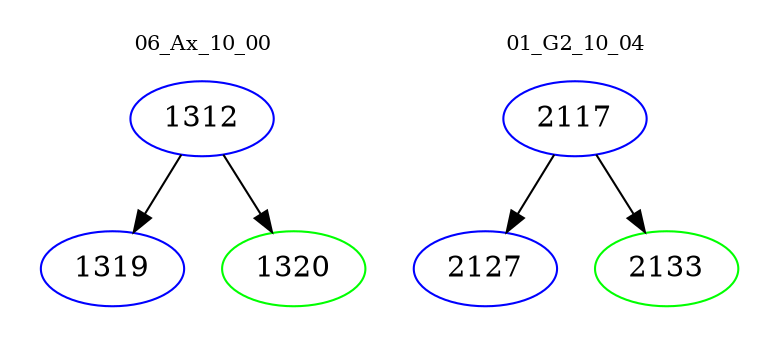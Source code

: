 digraph{
subgraph cluster_0 {
color = white
label = "06_Ax_10_00";
fontsize=10;
T0_1312 [label="1312", color="blue"]
T0_1312 -> T0_1319 [color="black"]
T0_1319 [label="1319", color="blue"]
T0_1312 -> T0_1320 [color="black"]
T0_1320 [label="1320", color="green"]
}
subgraph cluster_1 {
color = white
label = "01_G2_10_04";
fontsize=10;
T1_2117 [label="2117", color="blue"]
T1_2117 -> T1_2127 [color="black"]
T1_2127 [label="2127", color="blue"]
T1_2117 -> T1_2133 [color="black"]
T1_2133 [label="2133", color="green"]
}
}
